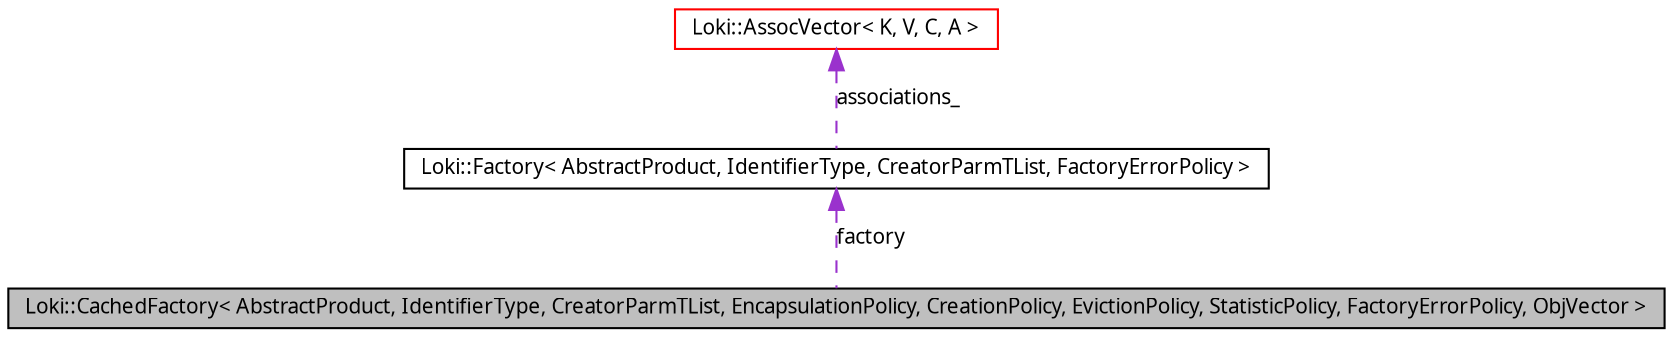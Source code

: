 digraph G
{
  bgcolor="transparent";
  edge [fontname="FreeSans.ttf",fontsize=10,labelfontname="FreeSans.ttf",labelfontsize=10];
  node [fontname="FreeSans.ttf",fontsize=10,shape=record];
  Node1 [label="Loki::CachedFactory\< AbstractProduct, IdentifierType, CreatorParmTList, EncapsulationPolicy, CreationPolicy, EvictionPolicy, StatisticPolicy, FactoryErrorPolicy, ObjVector \>",height=0.2,width=0.4,color="black", fillcolor="grey75", style="filled" fontcolor="black"];
  Node2 -> Node1 [dir=back,color="darkorchid3",fontsize=10,style="dashed",label="factory",fontname="FreeSans.ttf"];
  Node2 [label="Loki::Factory\< AbstractProduct, IdentifierType, CreatorParmTList, FactoryErrorPolicy \>",height=0.2,width=0.4,color="black",URL="$a00098.html"];
  Node3 -> Node2 [dir=back,color="darkorchid3",fontsize=10,style="dashed",label="associations_",fontname="FreeSans.ttf"];
  Node3 [label="Loki::AssocVector\< K, V, C, A \>",height=0.2,width=0.4,color="red",URL="$a00025.html"];
}
